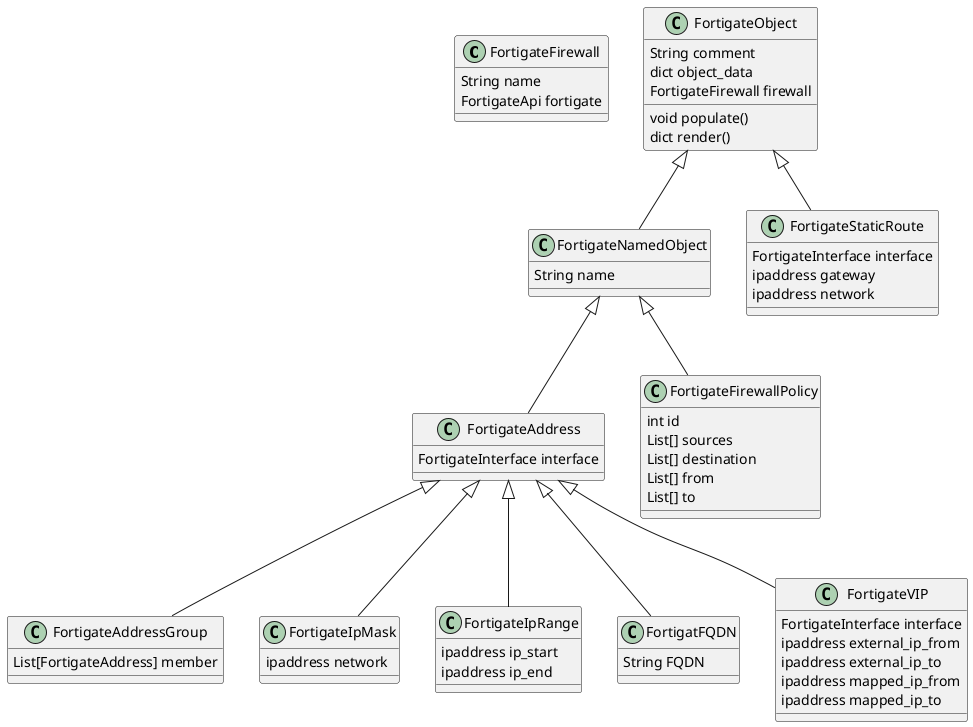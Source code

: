 @startuml

class FortigateFirewall {
  String name
  FortigateApi fortigate
}

class FortigateObject {
  String comment
  dict object_data
  FortigateFirewall firewall
  void populate()
  dict render()
}

class FortigateNamedObject {
  String name
}

FortigateObject <|-- FortigateNamedObject

class FortigateAddressGroup {
    List[FortigateAddress] member
}

FortigateAddress <|-- FortigateAddressGroup

class FortigateAddress {
    FortigateInterface interface
}

FortigateNamedObject <|-- FortigateAddress

class FortigateIpMask {
  ipaddress network
}

FortigateAddress <|-- FortigateIpMask

class FortigateIpRange {
  ipaddress ip_start
  ipaddress ip_end
}

FortigateAddress <|-- FortigateIpRange

class FortigatFQDN {
  String FQDN
}

FortigateAddress <|-- FortigatFQDN

class FortigateVIP {
  FortigateInterface interface
  ipaddress external_ip_from
  ipaddress external_ip_to
  ipaddress mapped_ip_from
  ipaddress mapped_ip_to
}

FortigateAddress <|-- FortigateVIP

class FortigateFirewallPolicy {
  int id
  List[] sources
  List[] destination
  List[] from
  List[] to
}

FortigateNamedObject <|-- FortigateFirewallPolicy

class FortigateStaticRoute {
  FortigateInterface interface
  ipaddress gateway
  ipaddress network
}

FortigateObject <|-- FortigateStaticRoute

@enduml
